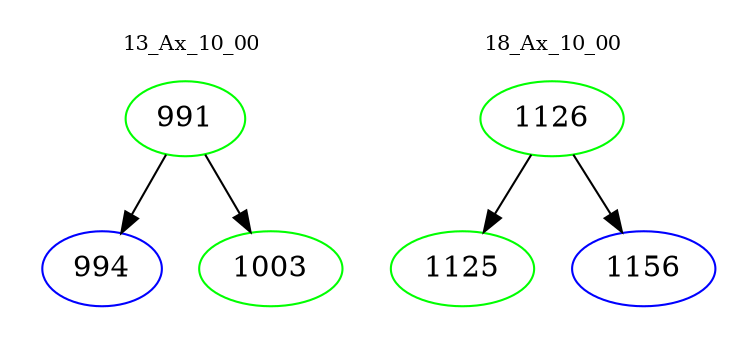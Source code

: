 digraph{
subgraph cluster_0 {
color = white
label = "13_Ax_10_00";
fontsize=10;
T0_991 [label="991", color="green"]
T0_991 -> T0_994 [color="black"]
T0_994 [label="994", color="blue"]
T0_991 -> T0_1003 [color="black"]
T0_1003 [label="1003", color="green"]
}
subgraph cluster_1 {
color = white
label = "18_Ax_10_00";
fontsize=10;
T1_1126 [label="1126", color="green"]
T1_1126 -> T1_1125 [color="black"]
T1_1125 [label="1125", color="green"]
T1_1126 -> T1_1156 [color="black"]
T1_1156 [label="1156", color="blue"]
}
}
